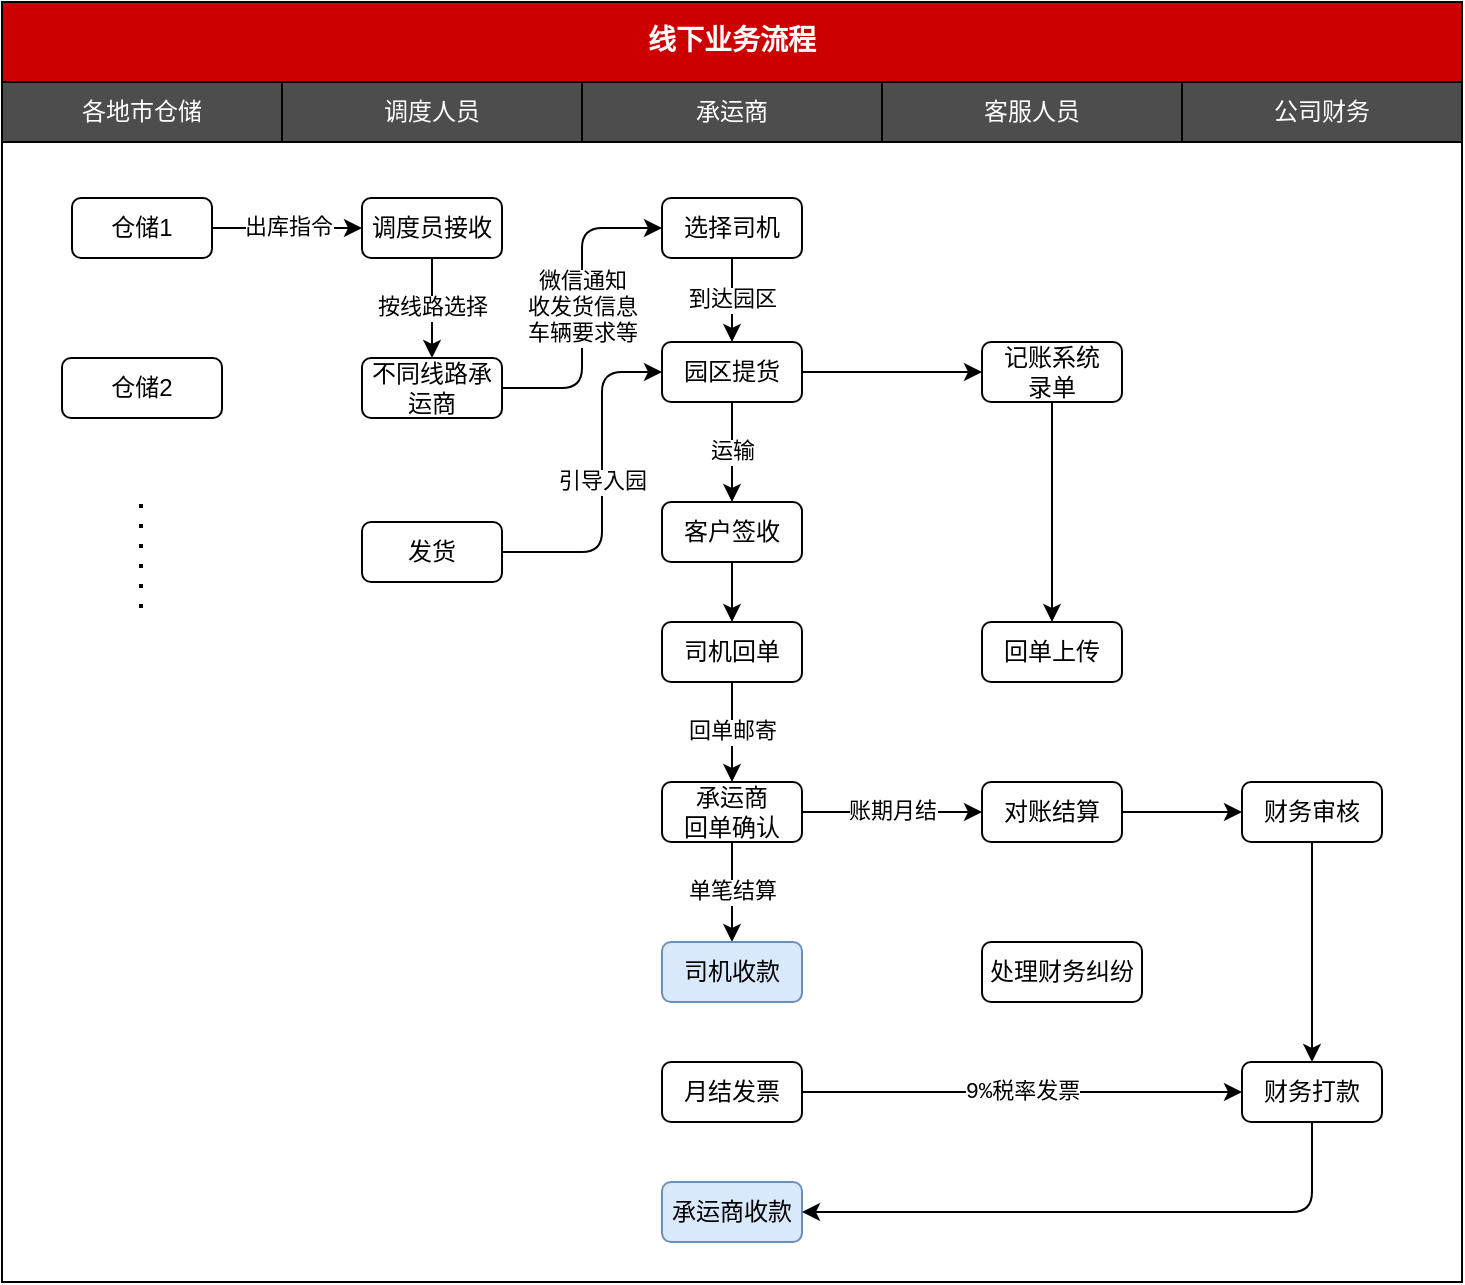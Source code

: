 <mxfile version="12.4.7" type="github">
  <diagram id="ZGmpEk67wGp2lwaBuE9D" name="第 1 页">
    <mxGraphModel dx="854" dy="478" grid="1" gridSize="10" guides="1" tooltips="1" connect="1" arrows="1" fold="1" page="1" pageScale="1" pageWidth="827" pageHeight="1169" math="0" shadow="0">
      <root>
        <mxCell id="0"/>
        <mxCell id="1" parent="0"/>
        <mxCell id="8g7vj4kVQeNR7TMHVO_h-43" value="" style="rounded=0;whiteSpace=wrap;html=1;fontFamily=Courier New;fontColor=#000000;" parent="1" vertex="1">
          <mxGeometry x="60" y="120" width="730" height="570" as="geometry"/>
        </mxCell>
        <mxCell id="0giKOAx5Amc7TKUS-MqL-2" value="调度人员" style="rounded=0;whiteSpace=wrap;html=1;fillColor=#4D4D4D;fontColor=#FFFFFF;" parent="1" vertex="1">
          <mxGeometry x="200" y="90" width="150" height="30" as="geometry"/>
        </mxCell>
        <mxCell id="0giKOAx5Amc7TKUS-MqL-3" value="承运商" style="rounded=0;whiteSpace=wrap;html=1;fillColor=#4D4D4D;fontColor=#FFFFFF;" parent="1" vertex="1">
          <mxGeometry x="350" y="90" width="150" height="30" as="geometry"/>
        </mxCell>
        <mxCell id="0giKOAx5Amc7TKUS-MqL-4" value="客服人员" style="rounded=0;whiteSpace=wrap;html=1;fillColor=#4D4D4D;fontColor=#FFFFFF;" parent="1" vertex="1">
          <mxGeometry x="500" y="90" width="150" height="30" as="geometry"/>
        </mxCell>
        <mxCell id="0giKOAx5Amc7TKUS-MqL-5" value="线下业务流程" style="rounded=0;whiteSpace=wrap;html=1;fillColor=#CC0000;fontColor=#FFFFFF;fontSize=14;fontStyle=1;fontFamily=Courier New;" parent="1" vertex="1">
          <mxGeometry x="60" y="50" width="730" height="40" as="geometry"/>
        </mxCell>
        <mxCell id="0giKOAx5Amc7TKUS-MqL-7" value="仓储1" style="rounded=1;whiteSpace=wrap;html=1;" parent="1" vertex="1">
          <mxGeometry x="95" y="148" width="70" height="30" as="geometry"/>
        </mxCell>
        <mxCell id="0giKOAx5Amc7TKUS-MqL-8" value="仓储2" style="rounded=1;whiteSpace=wrap;html=1;" parent="1" vertex="1">
          <mxGeometry x="90" y="228" width="80" height="30" as="geometry"/>
        </mxCell>
        <mxCell id="0giKOAx5Amc7TKUS-MqL-13" value="各地市仓储" style="rounded=0;whiteSpace=wrap;html=1;fillColor=#4D4D4D;fontColor=#FFFFFF;" parent="1" vertex="1">
          <mxGeometry x="60" y="90" width="140" height="30" as="geometry"/>
        </mxCell>
        <mxCell id="8g7vj4kVQeNR7TMHVO_h-1" value="" style="endArrow=none;dashed=1;html=1;fontFamily=Courier New;fontColor=#FFFFFF;strokeWidth=2;dashPattern=1 4;" parent="1" edge="1">
          <mxGeometry width="50" height="50" relative="1" as="geometry">
            <mxPoint x="129.5" y="353" as="sourcePoint"/>
            <mxPoint x="129.5" y="293" as="targetPoint"/>
          </mxGeometry>
        </mxCell>
        <mxCell id="8g7vj4kVQeNR7TMHVO_h-20" value="到达园区" style="edgeStyle=orthogonalEdgeStyle;rounded=0;orthogonalLoop=1;jettySize=auto;html=1;entryX=0.5;entryY=0;entryDx=0;entryDy=0;strokeWidth=1;fontFamily=Courier New;fontColor=#000000;" parent="1" source="8g7vj4kVQeNR7TMHVO_h-3" target="8g7vj4kVQeNR7TMHVO_h-19" edge="1">
          <mxGeometry relative="1" as="geometry"/>
        </mxCell>
        <mxCell id="8g7vj4kVQeNR7TMHVO_h-3" value="选择司机" style="rounded=1;whiteSpace=wrap;html=1;" parent="1" vertex="1">
          <mxGeometry x="390" y="148" width="70" height="30" as="geometry"/>
        </mxCell>
        <mxCell id="8g7vj4kVQeNR7TMHVO_h-47" value="账期月结" style="edgeStyle=orthogonalEdgeStyle;rounded=1;orthogonalLoop=1;jettySize=auto;html=1;strokeWidth=1;fontFamily=Courier New;fontColor=#000000;align=center;" parent="1" source="8g7vj4kVQeNR7TMHVO_h-11" target="8g7vj4kVQeNR7TMHVO_h-37" edge="1">
          <mxGeometry relative="1" as="geometry"/>
        </mxCell>
        <mxCell id="8g7vj4kVQeNR7TMHVO_h-52" value="单笔结算" style="edgeStyle=orthogonalEdgeStyle;rounded=1;orthogonalLoop=1;jettySize=auto;html=1;strokeWidth=1;fontFamily=Courier New;fontColor=#000000;align=center;" parent="1" source="8g7vj4kVQeNR7TMHVO_h-11" target="8g7vj4kVQeNR7TMHVO_h-51" edge="1">
          <mxGeometry relative="1" as="geometry"/>
        </mxCell>
        <mxCell id="8g7vj4kVQeNR7TMHVO_h-11" value="承运商&lt;br&gt;回单确认" style="rounded=1;whiteSpace=wrap;html=1;" parent="1" vertex="1">
          <mxGeometry x="390" y="440" width="70" height="30" as="geometry"/>
        </mxCell>
        <mxCell id="8g7vj4kVQeNR7TMHVO_h-51" value="司机收款" style="rounded=1;whiteSpace=wrap;html=1;fillColor=#dae8fc;strokeColor=#6c8ebf;" parent="1" vertex="1">
          <mxGeometry x="390" y="520" width="70" height="30" as="geometry"/>
        </mxCell>
        <mxCell id="8g7vj4kVQeNR7TMHVO_h-15" value="公司财务" style="rounded=0;whiteSpace=wrap;html=1;fillColor=#4D4D4D;fontColor=#FFFFFF;" parent="1" vertex="1">
          <mxGeometry x="650" y="90" width="140" height="30" as="geometry"/>
        </mxCell>
        <mxCell id="8g7vj4kVQeNR7TMHVO_h-25" style="edgeStyle=orthogonalEdgeStyle;rounded=0;orthogonalLoop=1;jettySize=auto;html=1;entryX=0;entryY=0.5;entryDx=0;entryDy=0;strokeWidth=1;fontFamily=Courier New;fontColor=#FFFFFF;" parent="1" source="8g7vj4kVQeNR7TMHVO_h-19" target="8g7vj4kVQeNR7TMHVO_h-23" edge="1">
          <mxGeometry relative="1" as="geometry"/>
        </mxCell>
        <mxCell id="8g7vj4kVQeNR7TMHVO_h-56" value="运输" style="edgeStyle=orthogonalEdgeStyle;rounded=1;orthogonalLoop=1;jettySize=auto;html=1;entryX=0.5;entryY=0;entryDx=0;entryDy=0;strokeWidth=1;fontFamily=Courier New;fontColor=#000000;align=center;" parent="1" source="8g7vj4kVQeNR7TMHVO_h-19" target="8g7vj4kVQeNR7TMHVO_h-28" edge="1">
          <mxGeometry relative="1" as="geometry"/>
        </mxCell>
        <mxCell id="8g7vj4kVQeNR7TMHVO_h-19" value="园区提货" style="rounded=1;whiteSpace=wrap;html=1;" parent="1" vertex="1">
          <mxGeometry x="390" y="220" width="70" height="30" as="geometry"/>
        </mxCell>
        <mxCell id="8g7vj4kVQeNR7TMHVO_h-65" value="" style="edgeStyle=orthogonalEdgeStyle;rounded=1;orthogonalLoop=1;jettySize=auto;html=1;strokeWidth=1;fontFamily=Courier New;fontColor=#000000;align=center;" parent="1" source="8g7vj4kVQeNR7TMHVO_h-23" target="8g7vj4kVQeNR7TMHVO_h-64" edge="1">
          <mxGeometry relative="1" as="geometry"/>
        </mxCell>
        <mxCell id="8g7vj4kVQeNR7TMHVO_h-23" value="记账系统&lt;br&gt;录单" style="rounded=1;whiteSpace=wrap;html=1;" parent="1" vertex="1">
          <mxGeometry x="550" y="220" width="70" height="30" as="geometry"/>
        </mxCell>
        <mxCell id="8g7vj4kVQeNR7TMHVO_h-64" value="回单上传" style="rounded=1;whiteSpace=wrap;html=1;" parent="1" vertex="1">
          <mxGeometry x="550" y="360" width="70" height="30" as="geometry"/>
        </mxCell>
        <mxCell id="8g7vj4kVQeNR7TMHVO_h-2" value="出库指令" style="edgeStyle=orthogonalEdgeStyle;rounded=0;orthogonalLoop=1;jettySize=auto;html=1;strokeWidth=1;fontFamily=Courier New;fontColor=#000000;" parent="1" source="0giKOAx5Amc7TKUS-MqL-7" edge="1">
          <mxGeometry relative="1" as="geometry">
            <Array as="points">
              <mxPoint x="200" y="163"/>
              <mxPoint x="200" y="163"/>
            </Array>
            <mxPoint x="240" y="163" as="targetPoint"/>
          </mxGeometry>
        </mxCell>
        <mxCell id="8g7vj4kVQeNR7TMHVO_h-35" style="edgeStyle=orthogonalEdgeStyle;rounded=0;orthogonalLoop=1;jettySize=auto;html=1;entryX=0.5;entryY=0;entryDx=0;entryDy=0;strokeWidth=1;fontFamily=Courier New;fontColor=#000000;align=center;" parent="1" source="8g7vj4kVQeNR7TMHVO_h-28" target="8g7vj4kVQeNR7TMHVO_h-30" edge="1">
          <mxGeometry relative="1" as="geometry"/>
        </mxCell>
        <mxCell id="8g7vj4kVQeNR7TMHVO_h-28" value="客户签收" style="rounded=1;whiteSpace=wrap;html=1;" parent="1" vertex="1">
          <mxGeometry x="390" y="300" width="70" height="30" as="geometry"/>
        </mxCell>
        <mxCell id="8g7vj4kVQeNR7TMHVO_h-41" value="回单邮寄" style="edgeStyle=orthogonalEdgeStyle;rounded=0;orthogonalLoop=1;jettySize=auto;html=1;strokeWidth=1;fontFamily=Courier New;fontColor=#000000;align=center;" parent="1" source="8g7vj4kVQeNR7TMHVO_h-30" target="8g7vj4kVQeNR7TMHVO_h-11" edge="1">
          <mxGeometry relative="1" as="geometry"/>
        </mxCell>
        <mxCell id="8g7vj4kVQeNR7TMHVO_h-30" value="司机回单" style="rounded=1;whiteSpace=wrap;html=1;" parent="1" vertex="1">
          <mxGeometry x="390" y="360" width="70" height="30" as="geometry"/>
        </mxCell>
        <mxCell id="8g7vj4kVQeNR7TMHVO_h-50" style="edgeStyle=orthogonalEdgeStyle;rounded=1;orthogonalLoop=1;jettySize=auto;html=1;entryX=0;entryY=0.5;entryDx=0;entryDy=0;strokeWidth=1;fontFamily=Courier New;fontColor=#000000;align=center;" parent="1" source="8g7vj4kVQeNR7TMHVO_h-37" target="8g7vj4kVQeNR7TMHVO_h-49" edge="1">
          <mxGeometry relative="1" as="geometry"/>
        </mxCell>
        <mxCell id="8g7vj4kVQeNR7TMHVO_h-37" value="对账结算" style="rounded=1;whiteSpace=wrap;html=1;" parent="1" vertex="1">
          <mxGeometry x="550" y="440" width="70" height="30" as="geometry"/>
        </mxCell>
        <mxCell id="8g7vj4kVQeNR7TMHVO_h-46" value="引导入园" style="edgeStyle=orthogonalEdgeStyle;rounded=1;orthogonalLoop=1;jettySize=auto;html=1;strokeWidth=1;fontFamily=Courier New;fontColor=#000000;align=center;" parent="1" source="8g7vj4kVQeNR7TMHVO_h-45" target="8g7vj4kVQeNR7TMHVO_h-19" edge="1">
          <mxGeometry relative="1" as="geometry">
            <Array as="points">
              <mxPoint x="360" y="325"/>
              <mxPoint x="360" y="235"/>
            </Array>
          </mxGeometry>
        </mxCell>
        <mxCell id="8g7vj4kVQeNR7TMHVO_h-45" value="发货&lt;br&gt;" style="rounded=1;whiteSpace=wrap;html=1;" parent="1" vertex="1">
          <mxGeometry x="240" y="310" width="70" height="30" as="geometry"/>
        </mxCell>
        <mxCell id="8g7vj4kVQeNR7TMHVO_h-66" style="edgeStyle=orthogonalEdgeStyle;rounded=1;orthogonalLoop=1;jettySize=auto;html=1;entryX=0.5;entryY=0;entryDx=0;entryDy=0;strokeWidth=1;fontFamily=Courier New;fontColor=#000000;align=center;" parent="1" source="8g7vj4kVQeNR7TMHVO_h-49" target="8g7vj4kVQeNR7TMHVO_h-61" edge="1">
          <mxGeometry relative="1" as="geometry"/>
        </mxCell>
        <mxCell id="8g7vj4kVQeNR7TMHVO_h-49" value="财务审核" style="rounded=1;whiteSpace=wrap;html=1;" parent="1" vertex="1">
          <mxGeometry x="680" y="440" width="70" height="30" as="geometry"/>
        </mxCell>
        <mxCell id="8g7vj4kVQeNR7TMHVO_h-53" value="承运商收款" style="rounded=1;whiteSpace=wrap;html=1;fillColor=#dae8fc;strokeColor=#6c8ebf;" parent="1" vertex="1">
          <mxGeometry x="390" y="640" width="70" height="30" as="geometry"/>
        </mxCell>
        <mxCell id="8g7vj4kVQeNR7TMHVO_h-62" value="9%税率发票" style="edgeStyle=orthogonalEdgeStyle;rounded=1;orthogonalLoop=1;jettySize=auto;html=1;strokeWidth=1;fontFamily=Courier New;fontColor=#000000;align=center;" parent="1" source="8g7vj4kVQeNR7TMHVO_h-60" target="8g7vj4kVQeNR7TMHVO_h-61" edge="1">
          <mxGeometry relative="1" as="geometry"/>
        </mxCell>
        <mxCell id="8g7vj4kVQeNR7TMHVO_h-60" value="月结发票" style="rounded=1;whiteSpace=wrap;html=1;" parent="1" vertex="1">
          <mxGeometry x="390" y="580" width="70" height="30" as="geometry"/>
        </mxCell>
        <mxCell id="8g7vj4kVQeNR7TMHVO_h-63" style="edgeStyle=orthogonalEdgeStyle;rounded=1;orthogonalLoop=1;jettySize=auto;html=1;entryX=1;entryY=0.5;entryDx=0;entryDy=0;strokeWidth=1;fontFamily=Courier New;fontColor=#000000;align=center;" parent="1" source="8g7vj4kVQeNR7TMHVO_h-61" target="8g7vj4kVQeNR7TMHVO_h-53" edge="1">
          <mxGeometry relative="1" as="geometry">
            <Array as="points">
              <mxPoint x="715" y="655"/>
            </Array>
          </mxGeometry>
        </mxCell>
        <mxCell id="8g7vj4kVQeNR7TMHVO_h-61" value="财务打款" style="rounded=1;whiteSpace=wrap;html=1;" parent="1" vertex="1">
          <mxGeometry x="680" y="580" width="70" height="30" as="geometry"/>
        </mxCell>
        <mxCell id="8g7vj4kVQeNR7TMHVO_h-67" value="处理财务纠纷" style="rounded=1;whiteSpace=wrap;html=1;" parent="1" vertex="1">
          <mxGeometry x="550" y="520" width="80" height="30" as="geometry"/>
        </mxCell>
        <mxCell id="ajwpSMRfafwZiaIAJwdi-17" value="微信通知&lt;br&gt;收发货信息&lt;br&gt;车辆要求等" style="edgeStyle=orthogonalEdgeStyle;rounded=1;orthogonalLoop=1;jettySize=auto;html=1;entryX=0;entryY=0.5;entryDx=0;entryDy=0;strokeWidth=1;fontFamily=Courier New;fontColor=#000000;align=center;" parent="1" source="ajwpSMRfafwZiaIAJwdi-9" target="8g7vj4kVQeNR7TMHVO_h-3" edge="1">
          <mxGeometry relative="1" as="geometry"/>
        </mxCell>
        <mxCell id="ajwpSMRfafwZiaIAJwdi-9" value="不同线路承运商" style="rounded=1;whiteSpace=wrap;html=1;" parent="1" vertex="1">
          <mxGeometry x="240" y="228" width="70" height="30" as="geometry"/>
        </mxCell>
        <mxCell id="ajwpSMRfafwZiaIAJwdi-11" value="按线路选择" style="edgeStyle=orthogonalEdgeStyle;rounded=1;orthogonalLoop=1;jettySize=auto;html=1;strokeWidth=1;fontFamily=Courier New;fontColor=#000000;align=center;" parent="1" source="ajwpSMRfafwZiaIAJwdi-10" target="ajwpSMRfafwZiaIAJwdi-9" edge="1">
          <mxGeometry relative="1" as="geometry"/>
        </mxCell>
        <mxCell id="ajwpSMRfafwZiaIAJwdi-10" value="调度员接收" style="rounded=1;whiteSpace=wrap;html=1;" parent="1" vertex="1">
          <mxGeometry x="240" y="148" width="70" height="30" as="geometry"/>
        </mxCell>
      </root>
    </mxGraphModel>
  </diagram>
</mxfile>
